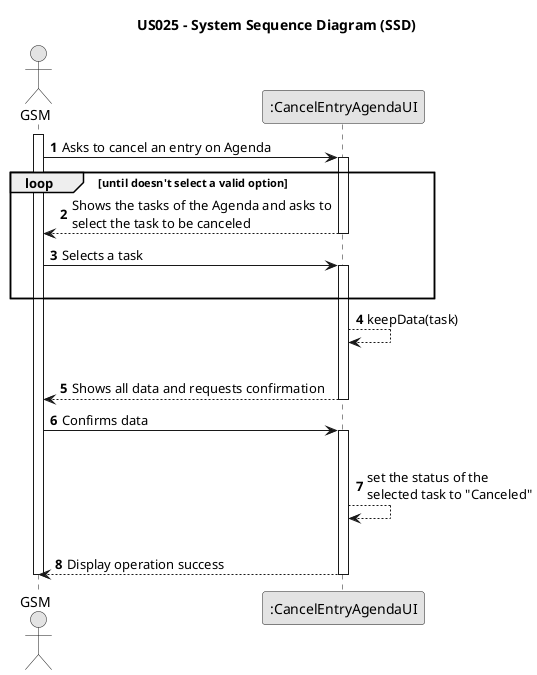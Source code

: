 @startuml
skinparam monochrome true
skinparam packageStyle rectangle
skinparam shadowing false

title US025 - System Sequence Diagram (SSD)

autonumber

actor "GSM" as GSM
participant ":CancelEntryAgendaUI" as UI


activate GSM

    GSM -> UI : Asks to cancel an entry on Agenda

    activate UI
        loop until doesn't select a valid option
        UI --> GSM : Shows the tasks of the Agenda and asks to\nselect the task to be canceled
    deactivate UI

    GSM -> UI : Selects a task
    activate UI
        |||
        end

        UI --> UI : keepData(task)
        |||

        UI --> GSM : Shows all data and requests confirmation
    deactivate UI

    GSM -> UI: Confirms data

    activate UI
        |||
        UI --> UI : set the status of the\nselected task to "Canceled"
        |||
        UI --> GSM : Display operation success


    deactivate UI






deactivate GSM


@enduml